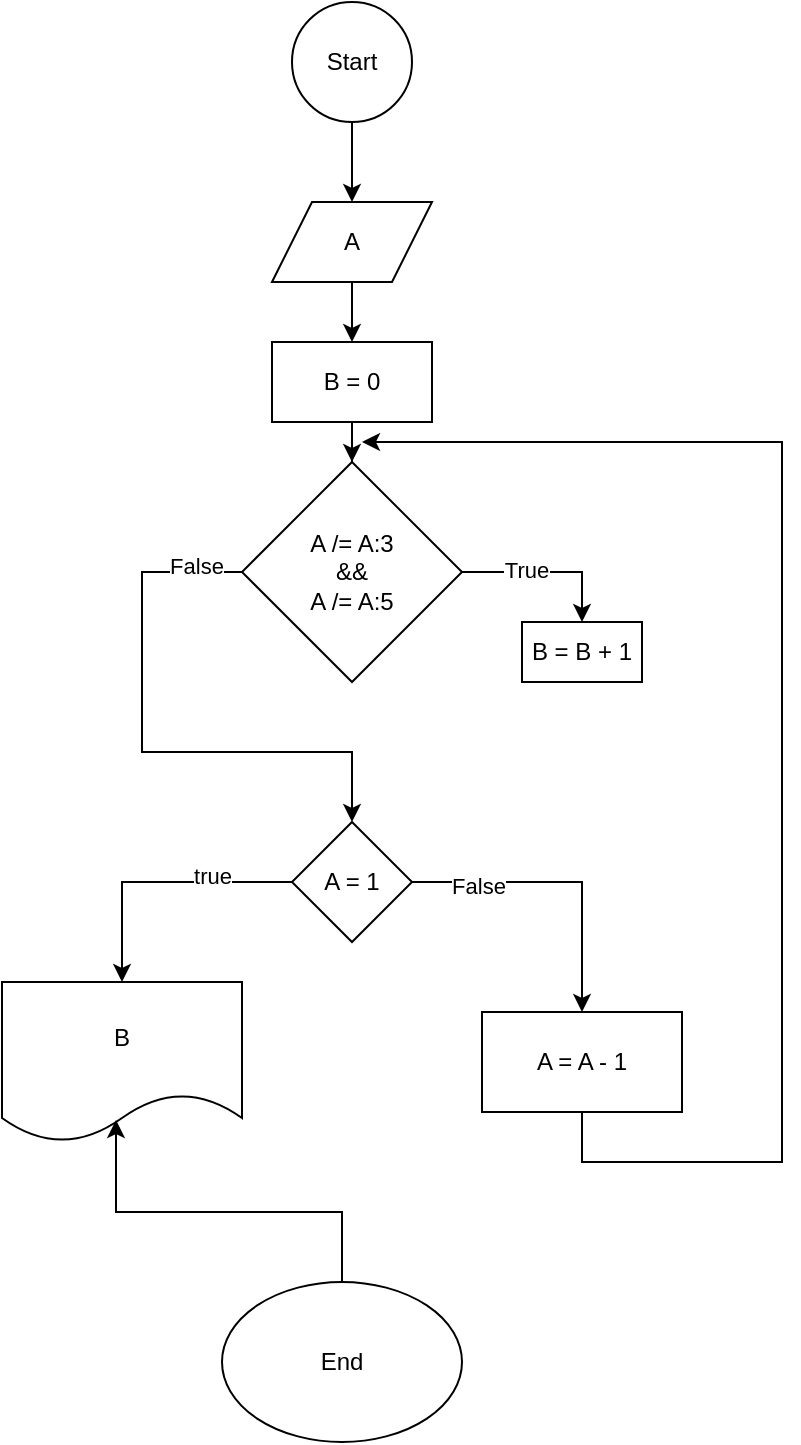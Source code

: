 <mxfile version="21.8.0" type="github">
  <diagram name="Page-1" id="Nw4xdQp2jB5KrkaAadSe">
    <mxGraphModel dx="1434" dy="792" grid="1" gridSize="10" guides="1" tooltips="1" connect="1" arrows="1" fold="1" page="1" pageScale="1" pageWidth="850" pageHeight="1100" math="0" shadow="0">
      <root>
        <mxCell id="0" />
        <mxCell id="1" parent="0" />
        <mxCell id="2Dwg_9e60hNdgYLYrQaE-4" style="edgeStyle=orthogonalEdgeStyle;rounded=0;orthogonalLoop=1;jettySize=auto;html=1;exitX=0.5;exitY=1;exitDx=0;exitDy=0;entryX=0.5;entryY=0;entryDx=0;entryDy=0;" edge="1" parent="1" source="2Dwg_9e60hNdgYLYrQaE-2" target="2Dwg_9e60hNdgYLYrQaE-3">
          <mxGeometry relative="1" as="geometry" />
        </mxCell>
        <mxCell id="2Dwg_9e60hNdgYLYrQaE-2" value="Start" style="ellipse;whiteSpace=wrap;html=1;aspect=fixed;" vertex="1" parent="1">
          <mxGeometry x="395" y="20" width="60" height="60" as="geometry" />
        </mxCell>
        <mxCell id="2Dwg_9e60hNdgYLYrQaE-6" style="edgeStyle=orthogonalEdgeStyle;rounded=0;orthogonalLoop=1;jettySize=auto;html=1;exitX=0.5;exitY=1;exitDx=0;exitDy=0;entryX=0.5;entryY=0;entryDx=0;entryDy=0;" edge="1" parent="1" source="2Dwg_9e60hNdgYLYrQaE-3" target="2Dwg_9e60hNdgYLYrQaE-5">
          <mxGeometry relative="1" as="geometry" />
        </mxCell>
        <mxCell id="2Dwg_9e60hNdgYLYrQaE-3" value="A" style="shape=parallelogram;perimeter=parallelogramPerimeter;whiteSpace=wrap;html=1;fixedSize=1;" vertex="1" parent="1">
          <mxGeometry x="385" y="120" width="80" height="40" as="geometry" />
        </mxCell>
        <mxCell id="2Dwg_9e60hNdgYLYrQaE-9" style="edgeStyle=orthogonalEdgeStyle;rounded=0;orthogonalLoop=1;jettySize=auto;html=1;exitX=0.5;exitY=1;exitDx=0;exitDy=0;" edge="1" parent="1" source="2Dwg_9e60hNdgYLYrQaE-5" target="2Dwg_9e60hNdgYLYrQaE-7">
          <mxGeometry relative="1" as="geometry" />
        </mxCell>
        <mxCell id="2Dwg_9e60hNdgYLYrQaE-5" value="B = 0" style="rounded=0;whiteSpace=wrap;html=1;" vertex="1" parent="1">
          <mxGeometry x="385" y="190" width="80" height="40" as="geometry" />
        </mxCell>
        <mxCell id="2Dwg_9e60hNdgYLYrQaE-11" style="edgeStyle=orthogonalEdgeStyle;rounded=0;orthogonalLoop=1;jettySize=auto;html=1;exitX=1;exitY=0.5;exitDx=0;exitDy=0;entryX=0.5;entryY=0;entryDx=0;entryDy=0;" edge="1" parent="1" source="2Dwg_9e60hNdgYLYrQaE-7" target="2Dwg_9e60hNdgYLYrQaE-10">
          <mxGeometry relative="1" as="geometry" />
        </mxCell>
        <mxCell id="2Dwg_9e60hNdgYLYrQaE-12" value="True" style="edgeLabel;html=1;align=center;verticalAlign=middle;resizable=0;points=[];" vertex="1" connectable="0" parent="2Dwg_9e60hNdgYLYrQaE-11">
          <mxGeometry x="-0.263" y="1" relative="1" as="geometry">
            <mxPoint as="offset" />
          </mxGeometry>
        </mxCell>
        <mxCell id="2Dwg_9e60hNdgYLYrQaE-14" style="edgeStyle=orthogonalEdgeStyle;rounded=0;orthogonalLoop=1;jettySize=auto;html=1;exitX=0;exitY=0.5;exitDx=0;exitDy=0;entryX=0.5;entryY=0;entryDx=0;entryDy=0;" edge="1" parent="1" source="2Dwg_9e60hNdgYLYrQaE-7" target="2Dwg_9e60hNdgYLYrQaE-13">
          <mxGeometry relative="1" as="geometry">
            <Array as="points">
              <mxPoint x="320" y="305" />
              <mxPoint x="320" y="395" />
              <mxPoint x="425" y="395" />
            </Array>
          </mxGeometry>
        </mxCell>
        <mxCell id="2Dwg_9e60hNdgYLYrQaE-18" value="False" style="edgeLabel;html=1;align=center;verticalAlign=middle;resizable=0;points=[];" vertex="1" connectable="0" parent="2Dwg_9e60hNdgYLYrQaE-14">
          <mxGeometry x="-0.836" y="-3" relative="1" as="geometry">
            <mxPoint as="offset" />
          </mxGeometry>
        </mxCell>
        <mxCell id="2Dwg_9e60hNdgYLYrQaE-7" value="&lt;div&gt;A /= A:3&lt;/div&gt;&lt;div&gt;&amp;amp;&amp;amp;&lt;/div&gt;&lt;div&gt;A /= A:5&lt;br&gt;&lt;/div&gt;" style="rhombus;whiteSpace=wrap;html=1;" vertex="1" parent="1">
          <mxGeometry x="370" y="250" width="110" height="110" as="geometry" />
        </mxCell>
        <mxCell id="2Dwg_9e60hNdgYLYrQaE-10" value="B = B + 1" style="rounded=0;whiteSpace=wrap;html=1;" vertex="1" parent="1">
          <mxGeometry x="510" y="330" width="60" height="30" as="geometry" />
        </mxCell>
        <mxCell id="2Dwg_9e60hNdgYLYrQaE-16" style="edgeStyle=orthogonalEdgeStyle;rounded=0;orthogonalLoop=1;jettySize=auto;html=1;exitX=0;exitY=0.5;exitDx=0;exitDy=0;entryX=0.5;entryY=0;entryDx=0;entryDy=0;" edge="1" parent="1" source="2Dwg_9e60hNdgYLYrQaE-13" target="2Dwg_9e60hNdgYLYrQaE-15">
          <mxGeometry relative="1" as="geometry" />
        </mxCell>
        <mxCell id="2Dwg_9e60hNdgYLYrQaE-17" value="true" style="edgeLabel;html=1;align=center;verticalAlign=middle;resizable=0;points=[];" vertex="1" connectable="0" parent="2Dwg_9e60hNdgYLYrQaE-16">
          <mxGeometry x="-0.407" y="-3" relative="1" as="geometry">
            <mxPoint as="offset" />
          </mxGeometry>
        </mxCell>
        <mxCell id="2Dwg_9e60hNdgYLYrQaE-20" style="edgeStyle=orthogonalEdgeStyle;rounded=0;orthogonalLoop=1;jettySize=auto;html=1;exitX=1;exitY=0.5;exitDx=0;exitDy=0;entryX=0.5;entryY=0;entryDx=0;entryDy=0;" edge="1" parent="1" source="2Dwg_9e60hNdgYLYrQaE-13" target="2Dwg_9e60hNdgYLYrQaE-19">
          <mxGeometry relative="1" as="geometry" />
        </mxCell>
        <mxCell id="2Dwg_9e60hNdgYLYrQaE-21" value="False" style="edgeLabel;html=1;align=center;verticalAlign=middle;resizable=0;points=[];" vertex="1" connectable="0" parent="2Dwg_9e60hNdgYLYrQaE-20">
          <mxGeometry x="-0.56" y="-2" relative="1" as="geometry">
            <mxPoint as="offset" />
          </mxGeometry>
        </mxCell>
        <mxCell id="2Dwg_9e60hNdgYLYrQaE-13" value="A = 1" style="rhombus;whiteSpace=wrap;html=1;" vertex="1" parent="1">
          <mxGeometry x="395" y="430" width="60" height="60" as="geometry" />
        </mxCell>
        <mxCell id="2Dwg_9e60hNdgYLYrQaE-15" value="B" style="shape=document;whiteSpace=wrap;html=1;boundedLbl=1;" vertex="1" parent="1">
          <mxGeometry x="250" y="510" width="120" height="80" as="geometry" />
        </mxCell>
        <mxCell id="2Dwg_9e60hNdgYLYrQaE-22" style="edgeStyle=orthogonalEdgeStyle;rounded=0;orthogonalLoop=1;jettySize=auto;html=1;exitX=0.5;exitY=1;exitDx=0;exitDy=0;" edge="1" parent="1" source="2Dwg_9e60hNdgYLYrQaE-19">
          <mxGeometry relative="1" as="geometry">
            <mxPoint x="430" y="240" as="targetPoint" />
            <Array as="points">
              <mxPoint x="540" y="600" />
              <mxPoint x="640" y="600" />
              <mxPoint x="640" y="240" />
            </Array>
          </mxGeometry>
        </mxCell>
        <mxCell id="2Dwg_9e60hNdgYLYrQaE-19" value="A = A - 1" style="rounded=0;whiteSpace=wrap;html=1;" vertex="1" parent="1">
          <mxGeometry x="490" y="525" width="100" height="50" as="geometry" />
        </mxCell>
        <mxCell id="2Dwg_9e60hNdgYLYrQaE-26" style="edgeStyle=orthogonalEdgeStyle;rounded=0;orthogonalLoop=1;jettySize=auto;html=1;exitX=0.5;exitY=0;exitDx=0;exitDy=0;entryX=0.475;entryY=0.863;entryDx=0;entryDy=0;entryPerimeter=0;" edge="1" parent="1" source="2Dwg_9e60hNdgYLYrQaE-25" target="2Dwg_9e60hNdgYLYrQaE-15">
          <mxGeometry relative="1" as="geometry" />
        </mxCell>
        <mxCell id="2Dwg_9e60hNdgYLYrQaE-25" value="End" style="ellipse;whiteSpace=wrap;html=1;" vertex="1" parent="1">
          <mxGeometry x="360" y="660" width="120" height="80" as="geometry" />
        </mxCell>
      </root>
    </mxGraphModel>
  </diagram>
</mxfile>
